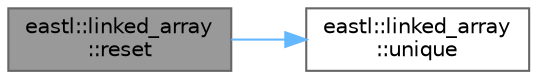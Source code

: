 digraph "eastl::linked_array::reset"
{
 // LATEX_PDF_SIZE
  bgcolor="transparent";
  edge [fontname=Helvetica,fontsize=10,labelfontname=Helvetica,labelfontsize=10];
  node [fontname=Helvetica,fontsize=10,shape=box,height=0.2,width=0.4];
  rankdir="LR";
  Node1 [id="Node000001",label="eastl::linked_array\l::reset",height=0.2,width=0.4,color="gray40", fillcolor="grey60", style="filled", fontcolor="black",tooltip=" "];
  Node1 -> Node2 [id="edge2_Node000001_Node000002",color="steelblue1",style="solid",tooltip=" "];
  Node2 [id="Node000002",label="eastl::linked_array\l::unique",height=0.2,width=0.4,color="grey40", fillcolor="white", style="filled",URL="$classeastl_1_1linked__array.html#a64ef4ad2e0bba43e18e65f7abcd28ee1",tooltip=" "];
}
